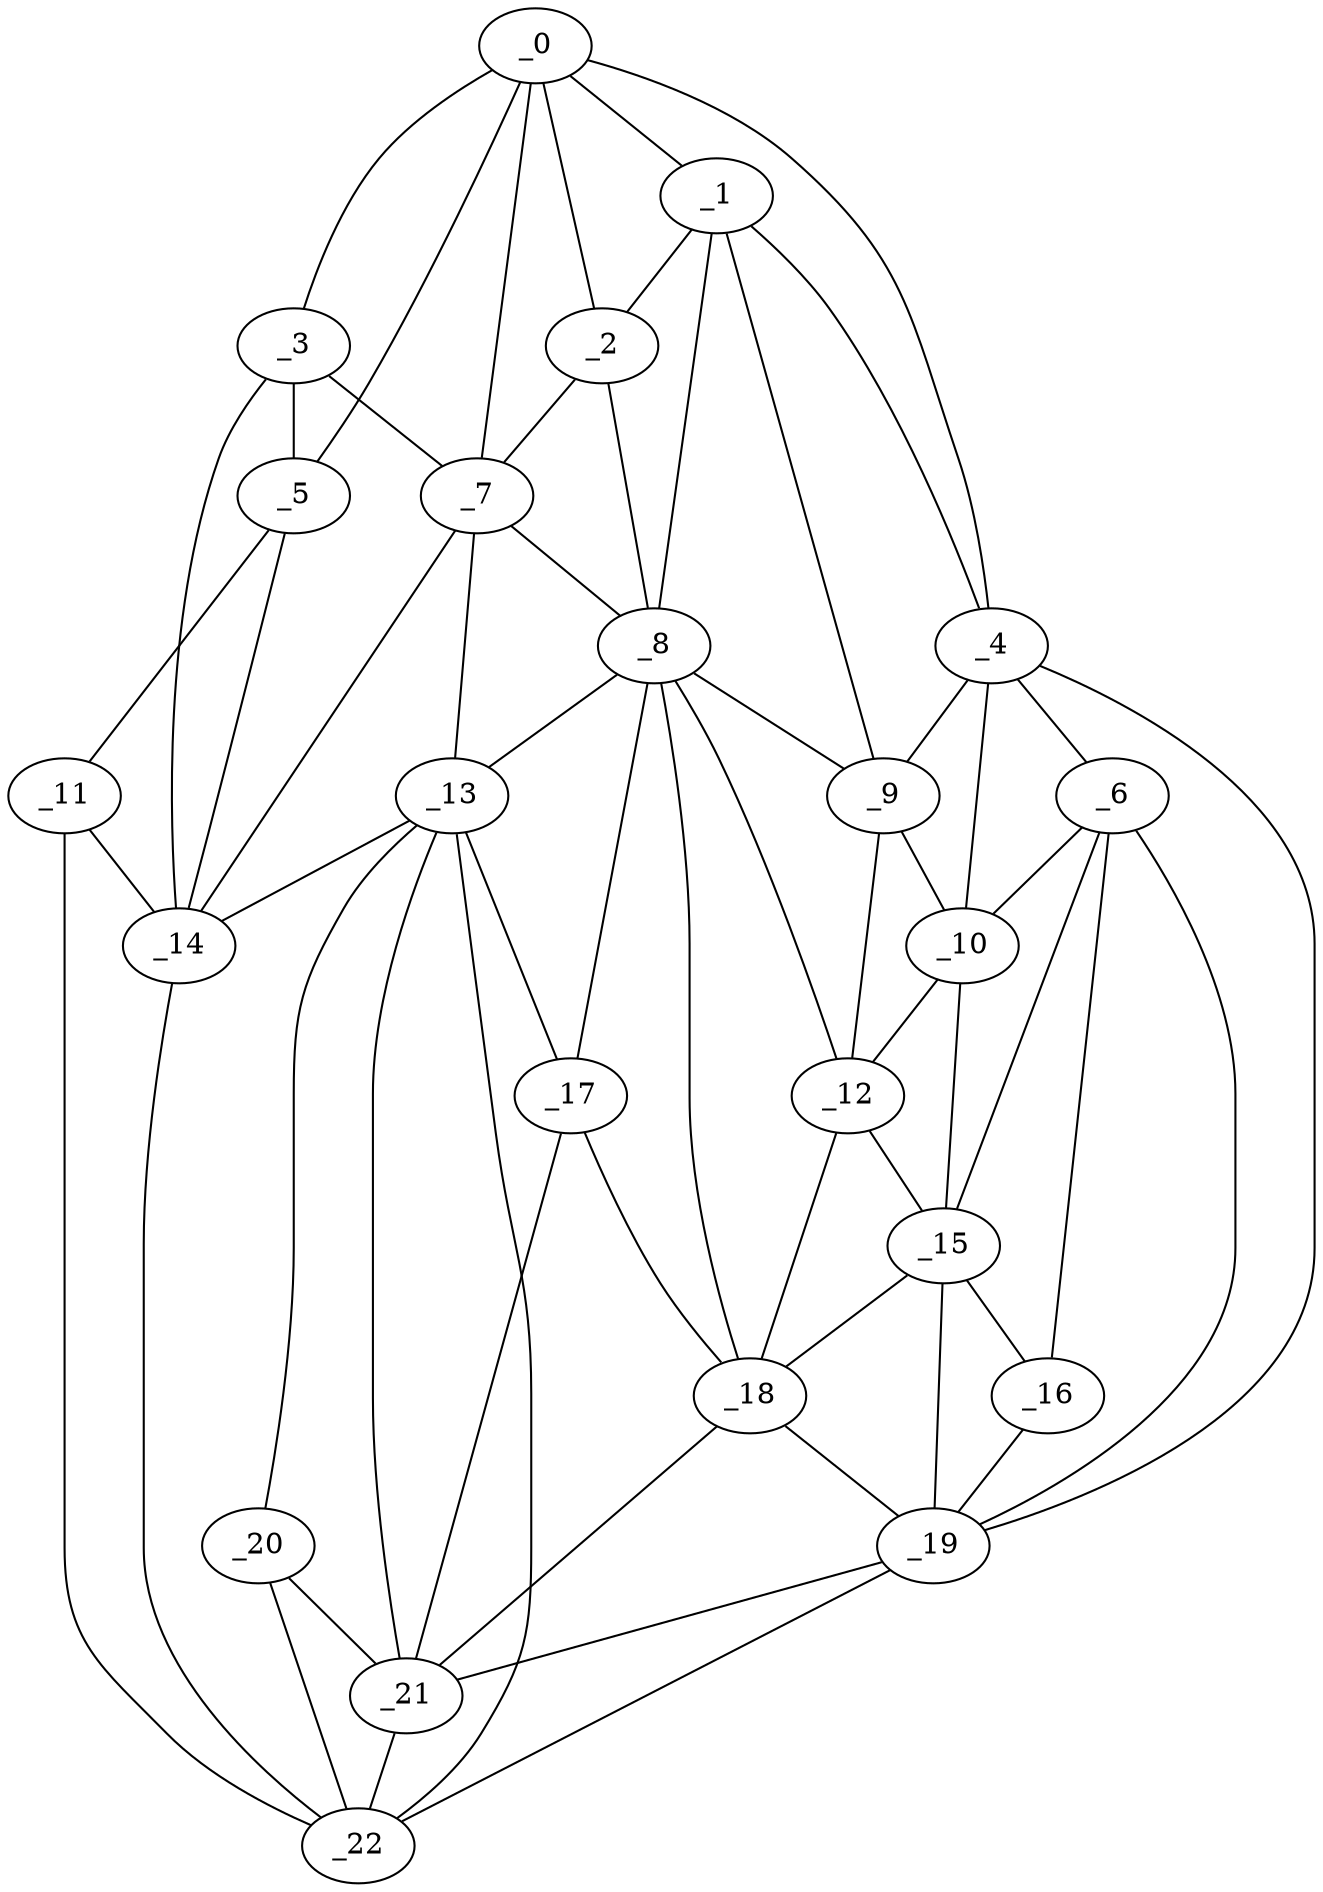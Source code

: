 graph "obj92__165.gxl" {
	_0	 [x=40,
		y=40];
	_1	 [x=44,
		y=79];
	_0 -- _1	 [valence=1];
	_2	 [x=45,
		y=65];
	_0 -- _2	 [valence=2];
	_3	 [x=46,
		y=33];
	_0 -- _3	 [valence=1];
	_4	 [x=46,
		y=105];
	_0 -- _4	 [valence=1];
	_5	 [x=51,
		y=7];
	_0 -- _5	 [valence=1];
	_7	 [x=70,
		y=63];
	_0 -- _7	 [valence=1];
	_1 -- _2	 [valence=1];
	_1 -- _4	 [valence=2];
	_8	 [x=70,
		y=73];
	_1 -- _8	 [valence=2];
	_9	 [x=70,
		y=82];
	_1 -- _9	 [valence=1];
	_2 -- _7	 [valence=1];
	_2 -- _8	 [valence=2];
	_3 -- _5	 [valence=1];
	_3 -- _7	 [valence=2];
	_14	 [x=83,
		y=32];
	_3 -- _14	 [valence=2];
	_6	 [x=68,
		y=111];
	_4 -- _6	 [valence=2];
	_4 -- _9	 [valence=2];
	_10	 [x=73,
		y=94];
	_4 -- _10	 [valence=1];
	_19	 [x=88,
		y=117];
	_4 -- _19	 [valence=1];
	_11	 [x=80,
		y=7];
	_5 -- _11	 [valence=1];
	_5 -- _14	 [valence=1];
	_6 -- _10	 [valence=1];
	_15	 [x=87,
		y=102];
	_6 -- _15	 [valence=2];
	_16	 [x=87,
		y=108];
	_6 -- _16	 [valence=1];
	_6 -- _19	 [valence=1];
	_7 -- _8	 [valence=2];
	_13	 [x=82,
		y=58];
	_7 -- _13	 [valence=1];
	_7 -- _14	 [valence=1];
	_8 -- _9	 [valence=1];
	_12	 [x=80,
		y=87];
	_8 -- _12	 [valence=2];
	_8 -- _13	 [valence=1];
	_17	 [x=88,
		y=74];
	_8 -- _17	 [valence=2];
	_18	 [x=88,
		y=80];
	_8 -- _18	 [valence=2];
	_9 -- _10	 [valence=1];
	_9 -- _12	 [valence=2];
	_10 -- _12	 [valence=2];
	_10 -- _15	 [valence=2];
	_11 -- _14	 [valence=2];
	_22	 [x=90,
		y=40];
	_11 -- _22	 [valence=1];
	_12 -- _15	 [valence=1];
	_12 -- _18	 [valence=2];
	_13 -- _14	 [valence=1];
	_13 -- _17	 [valence=2];
	_20	 [x=89,
		y=55];
	_13 -- _20	 [valence=2];
	_21	 [x=89,
		y=61];
	_13 -- _21	 [valence=2];
	_13 -- _22	 [valence=2];
	_14 -- _22	 [valence=1];
	_15 -- _16	 [valence=2];
	_15 -- _18	 [valence=2];
	_15 -- _19	 [valence=1];
	_16 -- _19	 [valence=2];
	_17 -- _18	 [valence=2];
	_17 -- _21	 [valence=2];
	_18 -- _19	 [valence=2];
	_18 -- _21	 [valence=2];
	_19 -- _21	 [valence=1];
	_19 -- _22	 [valence=1];
	_20 -- _21	 [valence=2];
	_20 -- _22	 [valence=1];
	_21 -- _22	 [valence=1];
}
